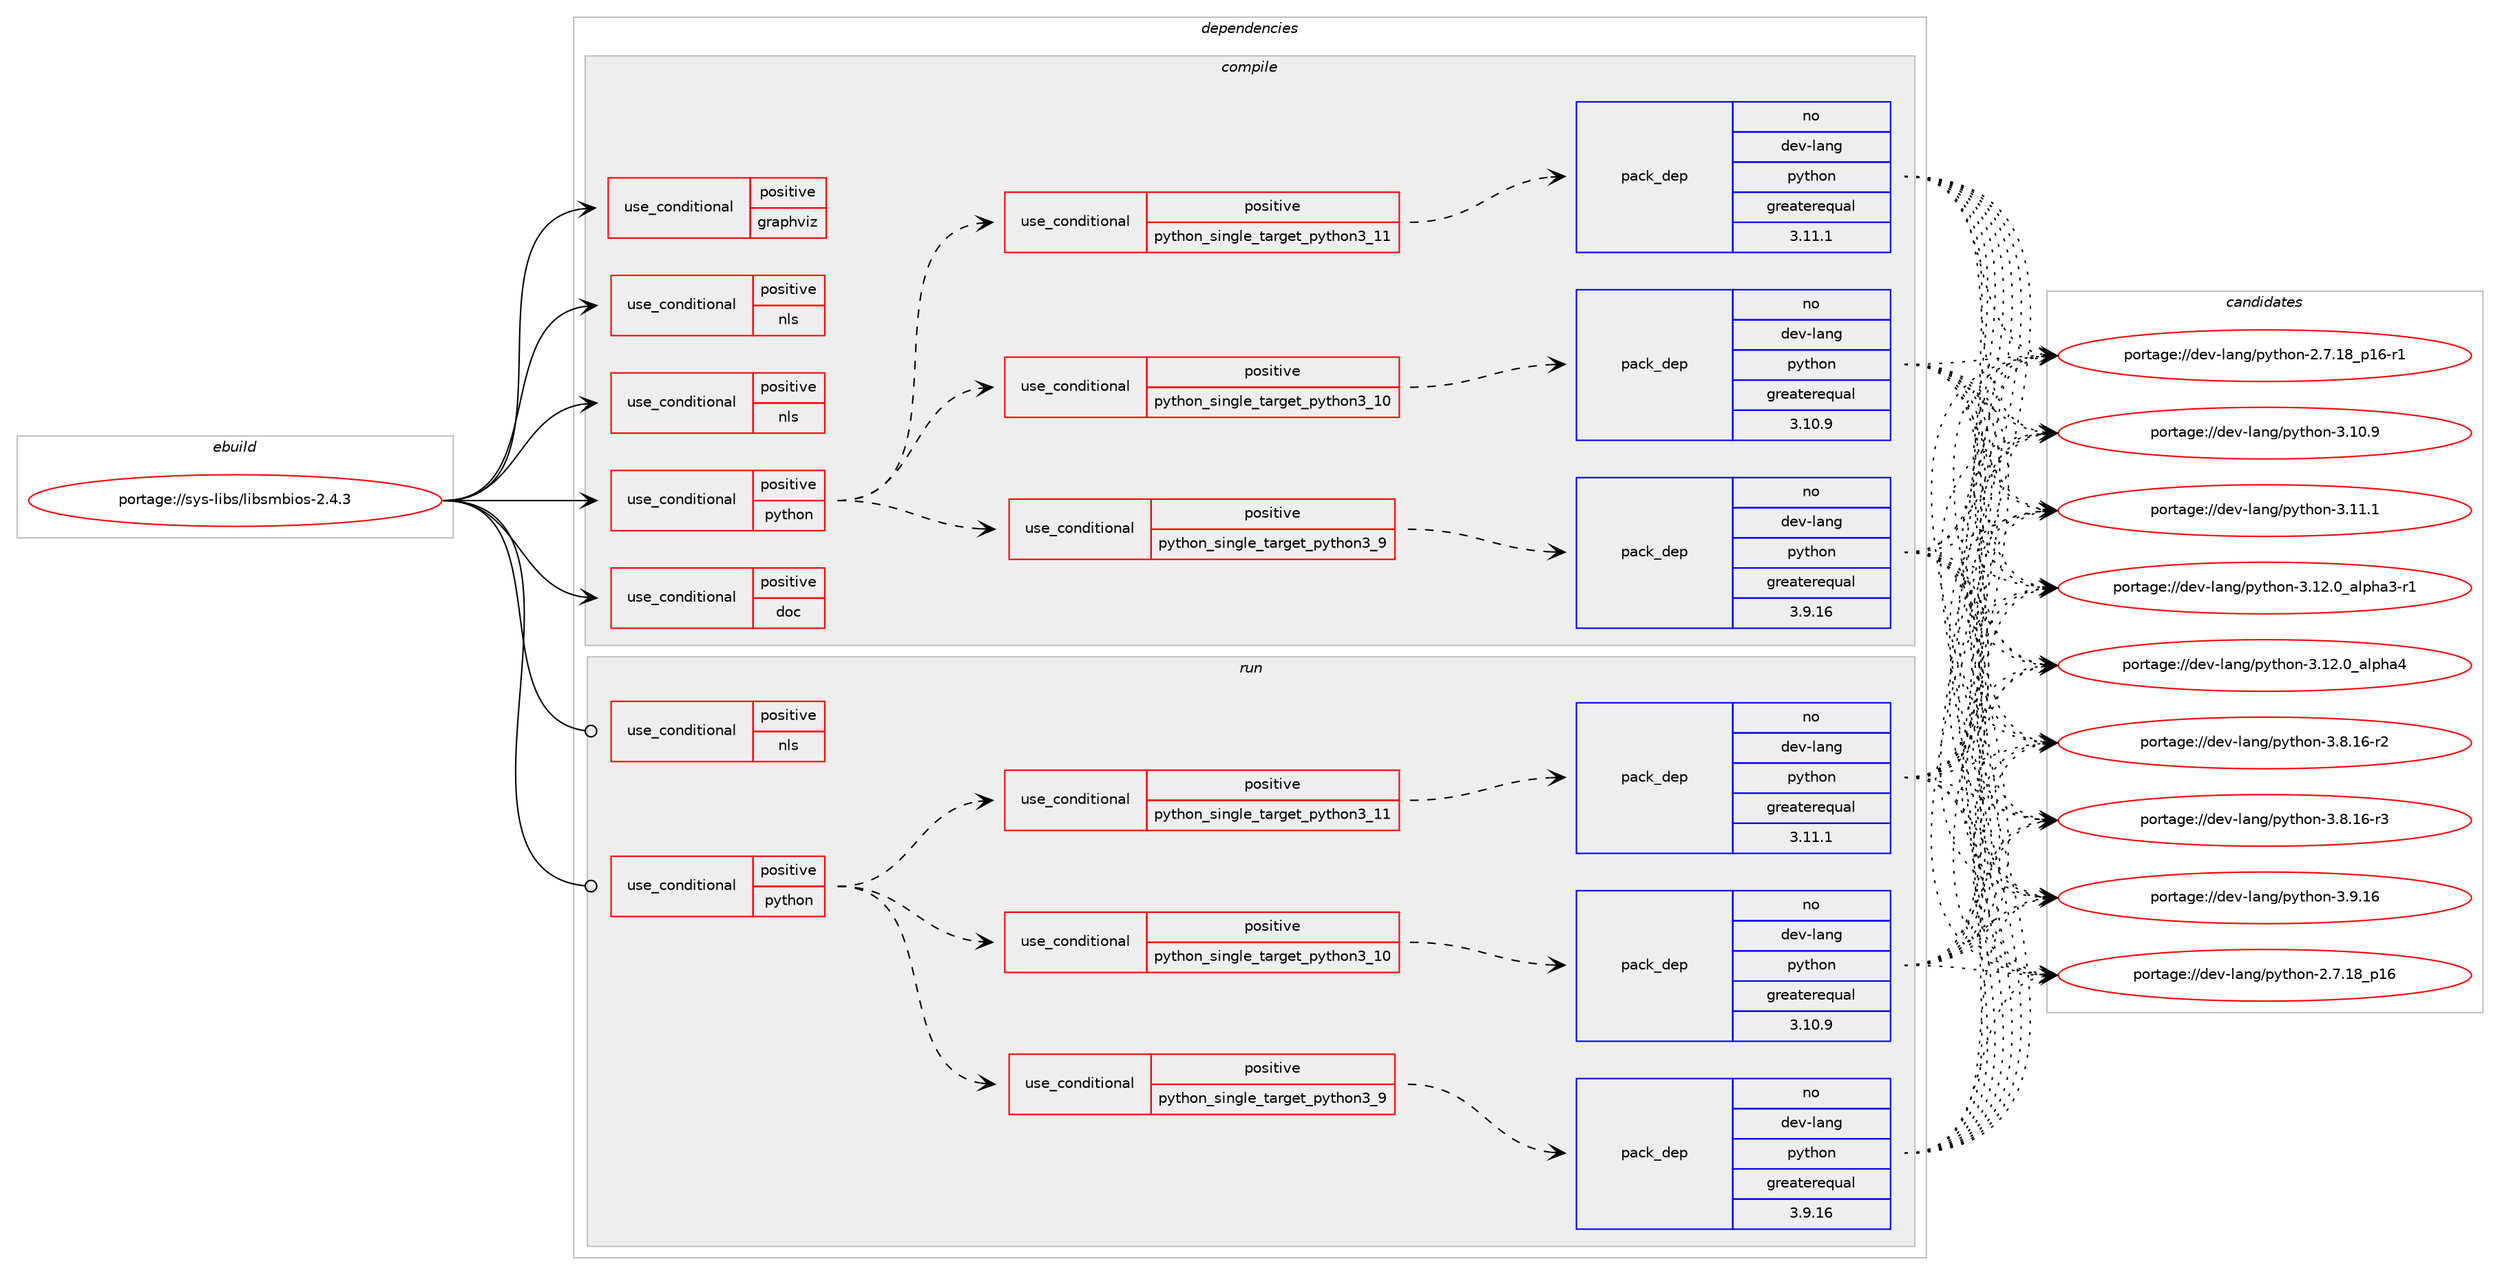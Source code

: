 digraph prolog {

# *************
# Graph options
# *************

newrank=true;
concentrate=true;
compound=true;
graph [rankdir=LR,fontname=Helvetica,fontsize=10,ranksep=1.5];#, ranksep=2.5, nodesep=0.2];
edge  [arrowhead=vee];
node  [fontname=Helvetica,fontsize=10];

# **********
# The ebuild
# **********

subgraph cluster_leftcol {
color=gray;
rank=same;
label=<<i>ebuild</i>>;
id [label="portage://sys-libs/libsmbios-2.4.3", color=red, width=4, href="../sys-libs/libsmbios-2.4.3.svg"];
}

# ****************
# The dependencies
# ****************

subgraph cluster_midcol {
color=gray;
label=<<i>dependencies</i>>;
subgraph cluster_compile {
fillcolor="#eeeeee";
style=filled;
label=<<i>compile</i>>;
subgraph cond6686 {
dependency10479 [label=<<TABLE BORDER="0" CELLBORDER="1" CELLSPACING="0" CELLPADDING="4"><TR><TD ROWSPAN="3" CELLPADDING="10">use_conditional</TD></TR><TR><TD>positive</TD></TR><TR><TD>doc</TD></TR></TABLE>>, shape=none, color=red];
# *** BEGIN UNKNOWN DEPENDENCY TYPE (TODO) ***
# dependency10479 -> package_dependency(portage://sys-libs/libsmbios-2.4.3,install,no,app-doc,doxygen,none,[,,],[],[])
# *** END UNKNOWN DEPENDENCY TYPE (TODO) ***

}
id:e -> dependency10479:w [weight=20,style="solid",arrowhead="vee"];
subgraph cond6687 {
dependency10480 [label=<<TABLE BORDER="0" CELLBORDER="1" CELLSPACING="0" CELLPADDING="4"><TR><TD ROWSPAN="3" CELLPADDING="10">use_conditional</TD></TR><TR><TD>positive</TD></TR><TR><TD>graphviz</TD></TR></TABLE>>, shape=none, color=red];
# *** BEGIN UNKNOWN DEPENDENCY TYPE (TODO) ***
# dependency10480 -> package_dependency(portage://sys-libs/libsmbios-2.4.3,install,no,media-gfx,graphviz,none,[,,],[],[])
# *** END UNKNOWN DEPENDENCY TYPE (TODO) ***

}
id:e -> dependency10480:w [weight=20,style="solid",arrowhead="vee"];
subgraph cond6688 {
dependency10481 [label=<<TABLE BORDER="0" CELLBORDER="1" CELLSPACING="0" CELLPADDING="4"><TR><TD ROWSPAN="3" CELLPADDING="10">use_conditional</TD></TR><TR><TD>positive</TD></TR><TR><TD>nls</TD></TR></TABLE>>, shape=none, color=red];
# *** BEGIN UNKNOWN DEPENDENCY TYPE (TODO) ***
# dependency10481 -> package_dependency(portage://sys-libs/libsmbios-2.4.3,install,no,sys-devel,gettext,none,[,,],[],[])
# *** END UNKNOWN DEPENDENCY TYPE (TODO) ***

}
id:e -> dependency10481:w [weight=20,style="solid",arrowhead="vee"];
subgraph cond6689 {
dependency10482 [label=<<TABLE BORDER="0" CELLBORDER="1" CELLSPACING="0" CELLPADDING="4"><TR><TD ROWSPAN="3" CELLPADDING="10">use_conditional</TD></TR><TR><TD>positive</TD></TR><TR><TD>nls</TD></TR></TABLE>>, shape=none, color=red];
# *** BEGIN UNKNOWN DEPENDENCY TYPE (TODO) ***
# dependency10482 -> package_dependency(portage://sys-libs/libsmbios-2.4.3,install,no,virtual,libintl,none,[,,],[],[])
# *** END UNKNOWN DEPENDENCY TYPE (TODO) ***

}
id:e -> dependency10482:w [weight=20,style="solid",arrowhead="vee"];
subgraph cond6690 {
dependency10483 [label=<<TABLE BORDER="0" CELLBORDER="1" CELLSPACING="0" CELLPADDING="4"><TR><TD ROWSPAN="3" CELLPADDING="10">use_conditional</TD></TR><TR><TD>positive</TD></TR><TR><TD>python</TD></TR></TABLE>>, shape=none, color=red];
subgraph cond6691 {
dependency10484 [label=<<TABLE BORDER="0" CELLBORDER="1" CELLSPACING="0" CELLPADDING="4"><TR><TD ROWSPAN="3" CELLPADDING="10">use_conditional</TD></TR><TR><TD>positive</TD></TR><TR><TD>python_single_target_python3_9</TD></TR></TABLE>>, shape=none, color=red];
subgraph pack3708 {
dependency10485 [label=<<TABLE BORDER="0" CELLBORDER="1" CELLSPACING="0" CELLPADDING="4" WIDTH="220"><TR><TD ROWSPAN="6" CELLPADDING="30">pack_dep</TD></TR><TR><TD WIDTH="110">no</TD></TR><TR><TD>dev-lang</TD></TR><TR><TD>python</TD></TR><TR><TD>greaterequal</TD></TR><TR><TD>3.9.16</TD></TR></TABLE>>, shape=none, color=blue];
}
dependency10484:e -> dependency10485:w [weight=20,style="dashed",arrowhead="vee"];
}
dependency10483:e -> dependency10484:w [weight=20,style="dashed",arrowhead="vee"];
subgraph cond6692 {
dependency10486 [label=<<TABLE BORDER="0" CELLBORDER="1" CELLSPACING="0" CELLPADDING="4"><TR><TD ROWSPAN="3" CELLPADDING="10">use_conditional</TD></TR><TR><TD>positive</TD></TR><TR><TD>python_single_target_python3_10</TD></TR></TABLE>>, shape=none, color=red];
subgraph pack3709 {
dependency10487 [label=<<TABLE BORDER="0" CELLBORDER="1" CELLSPACING="0" CELLPADDING="4" WIDTH="220"><TR><TD ROWSPAN="6" CELLPADDING="30">pack_dep</TD></TR><TR><TD WIDTH="110">no</TD></TR><TR><TD>dev-lang</TD></TR><TR><TD>python</TD></TR><TR><TD>greaterequal</TD></TR><TR><TD>3.10.9</TD></TR></TABLE>>, shape=none, color=blue];
}
dependency10486:e -> dependency10487:w [weight=20,style="dashed",arrowhead="vee"];
}
dependency10483:e -> dependency10486:w [weight=20,style="dashed",arrowhead="vee"];
subgraph cond6693 {
dependency10488 [label=<<TABLE BORDER="0" CELLBORDER="1" CELLSPACING="0" CELLPADDING="4"><TR><TD ROWSPAN="3" CELLPADDING="10">use_conditional</TD></TR><TR><TD>positive</TD></TR><TR><TD>python_single_target_python3_11</TD></TR></TABLE>>, shape=none, color=red];
subgraph pack3710 {
dependency10489 [label=<<TABLE BORDER="0" CELLBORDER="1" CELLSPACING="0" CELLPADDING="4" WIDTH="220"><TR><TD ROWSPAN="6" CELLPADDING="30">pack_dep</TD></TR><TR><TD WIDTH="110">no</TD></TR><TR><TD>dev-lang</TD></TR><TR><TD>python</TD></TR><TR><TD>greaterequal</TD></TR><TR><TD>3.11.1</TD></TR></TABLE>>, shape=none, color=blue];
}
dependency10488:e -> dependency10489:w [weight=20,style="dashed",arrowhead="vee"];
}
dependency10483:e -> dependency10488:w [weight=20,style="dashed",arrowhead="vee"];
}
id:e -> dependency10483:w [weight=20,style="solid",arrowhead="vee"];
# *** BEGIN UNKNOWN DEPENDENCY TYPE (TODO) ***
# id -> package_dependency(portage://sys-libs/libsmbios-2.4.3,install,no,dev-libs,libxml2,none,[,,],[],[])
# *** END UNKNOWN DEPENDENCY TYPE (TODO) ***

# *** BEGIN UNKNOWN DEPENDENCY TYPE (TODO) ***
# id -> package_dependency(portage://sys-libs/libsmbios-2.4.3,install,no,sys-libs,zlib,none,[,,],[],[])
# *** END UNKNOWN DEPENDENCY TYPE (TODO) ***

# *** BEGIN UNKNOWN DEPENDENCY TYPE (TODO) ***
# id -> package_dependency(portage://sys-libs/libsmbios-2.4.3,install,no,virtual,pkgconfig,none,[,,],[],[])
# *** END UNKNOWN DEPENDENCY TYPE (TODO) ***

}
subgraph cluster_compileandrun {
fillcolor="#eeeeee";
style=filled;
label=<<i>compile and run</i>>;
}
subgraph cluster_run {
fillcolor="#eeeeee";
style=filled;
label=<<i>run</i>>;
subgraph cond6694 {
dependency10490 [label=<<TABLE BORDER="0" CELLBORDER="1" CELLSPACING="0" CELLPADDING="4"><TR><TD ROWSPAN="3" CELLPADDING="10">use_conditional</TD></TR><TR><TD>positive</TD></TR><TR><TD>nls</TD></TR></TABLE>>, shape=none, color=red];
# *** BEGIN UNKNOWN DEPENDENCY TYPE (TODO) ***
# dependency10490 -> package_dependency(portage://sys-libs/libsmbios-2.4.3,run,no,virtual,libintl,none,[,,],[],[])
# *** END UNKNOWN DEPENDENCY TYPE (TODO) ***

}
id:e -> dependency10490:w [weight=20,style="solid",arrowhead="odot"];
subgraph cond6695 {
dependency10491 [label=<<TABLE BORDER="0" CELLBORDER="1" CELLSPACING="0" CELLPADDING="4"><TR><TD ROWSPAN="3" CELLPADDING="10">use_conditional</TD></TR><TR><TD>positive</TD></TR><TR><TD>python</TD></TR></TABLE>>, shape=none, color=red];
subgraph cond6696 {
dependency10492 [label=<<TABLE BORDER="0" CELLBORDER="1" CELLSPACING="0" CELLPADDING="4"><TR><TD ROWSPAN="3" CELLPADDING="10">use_conditional</TD></TR><TR><TD>positive</TD></TR><TR><TD>python_single_target_python3_9</TD></TR></TABLE>>, shape=none, color=red];
subgraph pack3711 {
dependency10493 [label=<<TABLE BORDER="0" CELLBORDER="1" CELLSPACING="0" CELLPADDING="4" WIDTH="220"><TR><TD ROWSPAN="6" CELLPADDING="30">pack_dep</TD></TR><TR><TD WIDTH="110">no</TD></TR><TR><TD>dev-lang</TD></TR><TR><TD>python</TD></TR><TR><TD>greaterequal</TD></TR><TR><TD>3.9.16</TD></TR></TABLE>>, shape=none, color=blue];
}
dependency10492:e -> dependency10493:w [weight=20,style="dashed",arrowhead="vee"];
}
dependency10491:e -> dependency10492:w [weight=20,style="dashed",arrowhead="vee"];
subgraph cond6697 {
dependency10494 [label=<<TABLE BORDER="0" CELLBORDER="1" CELLSPACING="0" CELLPADDING="4"><TR><TD ROWSPAN="3" CELLPADDING="10">use_conditional</TD></TR><TR><TD>positive</TD></TR><TR><TD>python_single_target_python3_10</TD></TR></TABLE>>, shape=none, color=red];
subgraph pack3712 {
dependency10495 [label=<<TABLE BORDER="0" CELLBORDER="1" CELLSPACING="0" CELLPADDING="4" WIDTH="220"><TR><TD ROWSPAN="6" CELLPADDING="30">pack_dep</TD></TR><TR><TD WIDTH="110">no</TD></TR><TR><TD>dev-lang</TD></TR><TR><TD>python</TD></TR><TR><TD>greaterequal</TD></TR><TR><TD>3.10.9</TD></TR></TABLE>>, shape=none, color=blue];
}
dependency10494:e -> dependency10495:w [weight=20,style="dashed",arrowhead="vee"];
}
dependency10491:e -> dependency10494:w [weight=20,style="dashed",arrowhead="vee"];
subgraph cond6698 {
dependency10496 [label=<<TABLE BORDER="0" CELLBORDER="1" CELLSPACING="0" CELLPADDING="4"><TR><TD ROWSPAN="3" CELLPADDING="10">use_conditional</TD></TR><TR><TD>positive</TD></TR><TR><TD>python_single_target_python3_11</TD></TR></TABLE>>, shape=none, color=red];
subgraph pack3713 {
dependency10497 [label=<<TABLE BORDER="0" CELLBORDER="1" CELLSPACING="0" CELLPADDING="4" WIDTH="220"><TR><TD ROWSPAN="6" CELLPADDING="30">pack_dep</TD></TR><TR><TD WIDTH="110">no</TD></TR><TR><TD>dev-lang</TD></TR><TR><TD>python</TD></TR><TR><TD>greaterequal</TD></TR><TR><TD>3.11.1</TD></TR></TABLE>>, shape=none, color=blue];
}
dependency10496:e -> dependency10497:w [weight=20,style="dashed",arrowhead="vee"];
}
dependency10491:e -> dependency10496:w [weight=20,style="dashed",arrowhead="vee"];
}
id:e -> dependency10491:w [weight=20,style="solid",arrowhead="odot"];
# *** BEGIN UNKNOWN DEPENDENCY TYPE (TODO) ***
# id -> package_dependency(portage://sys-libs/libsmbios-2.4.3,run,no,dev-libs,libxml2,none,[,,],[],[])
# *** END UNKNOWN DEPENDENCY TYPE (TODO) ***

# *** BEGIN UNKNOWN DEPENDENCY TYPE (TODO) ***
# id -> package_dependency(portage://sys-libs/libsmbios-2.4.3,run,no,sys-libs,zlib,none,[,,],[],[])
# *** END UNKNOWN DEPENDENCY TYPE (TODO) ***

}
}

# **************
# The candidates
# **************

subgraph cluster_choices {
rank=same;
color=gray;
label=<<i>candidates</i>>;

subgraph choice3708 {
color=black;
nodesep=1;
choice10010111845108971101034711212111610411111045504655464956951124954 [label="portage://dev-lang/python-2.7.18_p16", color=red, width=4,href="../dev-lang/python-2.7.18_p16.svg"];
choice100101118451089711010347112121116104111110455046554649569511249544511449 [label="portage://dev-lang/python-2.7.18_p16-r1", color=red, width=4,href="../dev-lang/python-2.7.18_p16-r1.svg"];
choice10010111845108971101034711212111610411111045514649484657 [label="portage://dev-lang/python-3.10.9", color=red, width=4,href="../dev-lang/python-3.10.9.svg"];
choice10010111845108971101034711212111610411111045514649494649 [label="portage://dev-lang/python-3.11.1", color=red, width=4,href="../dev-lang/python-3.11.1.svg"];
choice10010111845108971101034711212111610411111045514649504648959710811210497514511449 [label="portage://dev-lang/python-3.12.0_alpha3-r1", color=red, width=4,href="../dev-lang/python-3.12.0_alpha3-r1.svg"];
choice1001011184510897110103471121211161041111104551464950464895971081121049752 [label="portage://dev-lang/python-3.12.0_alpha4", color=red, width=4,href="../dev-lang/python-3.12.0_alpha4.svg"];
choice100101118451089711010347112121116104111110455146564649544511450 [label="portage://dev-lang/python-3.8.16-r2", color=red, width=4,href="../dev-lang/python-3.8.16-r2.svg"];
choice100101118451089711010347112121116104111110455146564649544511451 [label="portage://dev-lang/python-3.8.16-r3", color=red, width=4,href="../dev-lang/python-3.8.16-r3.svg"];
choice10010111845108971101034711212111610411111045514657464954 [label="portage://dev-lang/python-3.9.16", color=red, width=4,href="../dev-lang/python-3.9.16.svg"];
dependency10485:e -> choice10010111845108971101034711212111610411111045504655464956951124954:w [style=dotted,weight="100"];
dependency10485:e -> choice100101118451089711010347112121116104111110455046554649569511249544511449:w [style=dotted,weight="100"];
dependency10485:e -> choice10010111845108971101034711212111610411111045514649484657:w [style=dotted,weight="100"];
dependency10485:e -> choice10010111845108971101034711212111610411111045514649494649:w [style=dotted,weight="100"];
dependency10485:e -> choice10010111845108971101034711212111610411111045514649504648959710811210497514511449:w [style=dotted,weight="100"];
dependency10485:e -> choice1001011184510897110103471121211161041111104551464950464895971081121049752:w [style=dotted,weight="100"];
dependency10485:e -> choice100101118451089711010347112121116104111110455146564649544511450:w [style=dotted,weight="100"];
dependency10485:e -> choice100101118451089711010347112121116104111110455146564649544511451:w [style=dotted,weight="100"];
dependency10485:e -> choice10010111845108971101034711212111610411111045514657464954:w [style=dotted,weight="100"];
}
subgraph choice3709 {
color=black;
nodesep=1;
choice10010111845108971101034711212111610411111045504655464956951124954 [label="portage://dev-lang/python-2.7.18_p16", color=red, width=4,href="../dev-lang/python-2.7.18_p16.svg"];
choice100101118451089711010347112121116104111110455046554649569511249544511449 [label="portage://dev-lang/python-2.7.18_p16-r1", color=red, width=4,href="../dev-lang/python-2.7.18_p16-r1.svg"];
choice10010111845108971101034711212111610411111045514649484657 [label="portage://dev-lang/python-3.10.9", color=red, width=4,href="../dev-lang/python-3.10.9.svg"];
choice10010111845108971101034711212111610411111045514649494649 [label="portage://dev-lang/python-3.11.1", color=red, width=4,href="../dev-lang/python-3.11.1.svg"];
choice10010111845108971101034711212111610411111045514649504648959710811210497514511449 [label="portage://dev-lang/python-3.12.0_alpha3-r1", color=red, width=4,href="../dev-lang/python-3.12.0_alpha3-r1.svg"];
choice1001011184510897110103471121211161041111104551464950464895971081121049752 [label="portage://dev-lang/python-3.12.0_alpha4", color=red, width=4,href="../dev-lang/python-3.12.0_alpha4.svg"];
choice100101118451089711010347112121116104111110455146564649544511450 [label="portage://dev-lang/python-3.8.16-r2", color=red, width=4,href="../dev-lang/python-3.8.16-r2.svg"];
choice100101118451089711010347112121116104111110455146564649544511451 [label="portage://dev-lang/python-3.8.16-r3", color=red, width=4,href="../dev-lang/python-3.8.16-r3.svg"];
choice10010111845108971101034711212111610411111045514657464954 [label="portage://dev-lang/python-3.9.16", color=red, width=4,href="../dev-lang/python-3.9.16.svg"];
dependency10487:e -> choice10010111845108971101034711212111610411111045504655464956951124954:w [style=dotted,weight="100"];
dependency10487:e -> choice100101118451089711010347112121116104111110455046554649569511249544511449:w [style=dotted,weight="100"];
dependency10487:e -> choice10010111845108971101034711212111610411111045514649484657:w [style=dotted,weight="100"];
dependency10487:e -> choice10010111845108971101034711212111610411111045514649494649:w [style=dotted,weight="100"];
dependency10487:e -> choice10010111845108971101034711212111610411111045514649504648959710811210497514511449:w [style=dotted,weight="100"];
dependency10487:e -> choice1001011184510897110103471121211161041111104551464950464895971081121049752:w [style=dotted,weight="100"];
dependency10487:e -> choice100101118451089711010347112121116104111110455146564649544511450:w [style=dotted,weight="100"];
dependency10487:e -> choice100101118451089711010347112121116104111110455146564649544511451:w [style=dotted,weight="100"];
dependency10487:e -> choice10010111845108971101034711212111610411111045514657464954:w [style=dotted,weight="100"];
}
subgraph choice3710 {
color=black;
nodesep=1;
choice10010111845108971101034711212111610411111045504655464956951124954 [label="portage://dev-lang/python-2.7.18_p16", color=red, width=4,href="../dev-lang/python-2.7.18_p16.svg"];
choice100101118451089711010347112121116104111110455046554649569511249544511449 [label="portage://dev-lang/python-2.7.18_p16-r1", color=red, width=4,href="../dev-lang/python-2.7.18_p16-r1.svg"];
choice10010111845108971101034711212111610411111045514649484657 [label="portage://dev-lang/python-3.10.9", color=red, width=4,href="../dev-lang/python-3.10.9.svg"];
choice10010111845108971101034711212111610411111045514649494649 [label="portage://dev-lang/python-3.11.1", color=red, width=4,href="../dev-lang/python-3.11.1.svg"];
choice10010111845108971101034711212111610411111045514649504648959710811210497514511449 [label="portage://dev-lang/python-3.12.0_alpha3-r1", color=red, width=4,href="../dev-lang/python-3.12.0_alpha3-r1.svg"];
choice1001011184510897110103471121211161041111104551464950464895971081121049752 [label="portage://dev-lang/python-3.12.0_alpha4", color=red, width=4,href="../dev-lang/python-3.12.0_alpha4.svg"];
choice100101118451089711010347112121116104111110455146564649544511450 [label="portage://dev-lang/python-3.8.16-r2", color=red, width=4,href="../dev-lang/python-3.8.16-r2.svg"];
choice100101118451089711010347112121116104111110455146564649544511451 [label="portage://dev-lang/python-3.8.16-r3", color=red, width=4,href="../dev-lang/python-3.8.16-r3.svg"];
choice10010111845108971101034711212111610411111045514657464954 [label="portage://dev-lang/python-3.9.16", color=red, width=4,href="../dev-lang/python-3.9.16.svg"];
dependency10489:e -> choice10010111845108971101034711212111610411111045504655464956951124954:w [style=dotted,weight="100"];
dependency10489:e -> choice100101118451089711010347112121116104111110455046554649569511249544511449:w [style=dotted,weight="100"];
dependency10489:e -> choice10010111845108971101034711212111610411111045514649484657:w [style=dotted,weight="100"];
dependency10489:e -> choice10010111845108971101034711212111610411111045514649494649:w [style=dotted,weight="100"];
dependency10489:e -> choice10010111845108971101034711212111610411111045514649504648959710811210497514511449:w [style=dotted,weight="100"];
dependency10489:e -> choice1001011184510897110103471121211161041111104551464950464895971081121049752:w [style=dotted,weight="100"];
dependency10489:e -> choice100101118451089711010347112121116104111110455146564649544511450:w [style=dotted,weight="100"];
dependency10489:e -> choice100101118451089711010347112121116104111110455146564649544511451:w [style=dotted,weight="100"];
dependency10489:e -> choice10010111845108971101034711212111610411111045514657464954:w [style=dotted,weight="100"];
}
subgraph choice3711 {
color=black;
nodesep=1;
choice10010111845108971101034711212111610411111045504655464956951124954 [label="portage://dev-lang/python-2.7.18_p16", color=red, width=4,href="../dev-lang/python-2.7.18_p16.svg"];
choice100101118451089711010347112121116104111110455046554649569511249544511449 [label="portage://dev-lang/python-2.7.18_p16-r1", color=red, width=4,href="../dev-lang/python-2.7.18_p16-r1.svg"];
choice10010111845108971101034711212111610411111045514649484657 [label="portage://dev-lang/python-3.10.9", color=red, width=4,href="../dev-lang/python-3.10.9.svg"];
choice10010111845108971101034711212111610411111045514649494649 [label="portage://dev-lang/python-3.11.1", color=red, width=4,href="../dev-lang/python-3.11.1.svg"];
choice10010111845108971101034711212111610411111045514649504648959710811210497514511449 [label="portage://dev-lang/python-3.12.0_alpha3-r1", color=red, width=4,href="../dev-lang/python-3.12.0_alpha3-r1.svg"];
choice1001011184510897110103471121211161041111104551464950464895971081121049752 [label="portage://dev-lang/python-3.12.0_alpha4", color=red, width=4,href="../dev-lang/python-3.12.0_alpha4.svg"];
choice100101118451089711010347112121116104111110455146564649544511450 [label="portage://dev-lang/python-3.8.16-r2", color=red, width=4,href="../dev-lang/python-3.8.16-r2.svg"];
choice100101118451089711010347112121116104111110455146564649544511451 [label="portage://dev-lang/python-3.8.16-r3", color=red, width=4,href="../dev-lang/python-3.8.16-r3.svg"];
choice10010111845108971101034711212111610411111045514657464954 [label="portage://dev-lang/python-3.9.16", color=red, width=4,href="../dev-lang/python-3.9.16.svg"];
dependency10493:e -> choice10010111845108971101034711212111610411111045504655464956951124954:w [style=dotted,weight="100"];
dependency10493:e -> choice100101118451089711010347112121116104111110455046554649569511249544511449:w [style=dotted,weight="100"];
dependency10493:e -> choice10010111845108971101034711212111610411111045514649484657:w [style=dotted,weight="100"];
dependency10493:e -> choice10010111845108971101034711212111610411111045514649494649:w [style=dotted,weight="100"];
dependency10493:e -> choice10010111845108971101034711212111610411111045514649504648959710811210497514511449:w [style=dotted,weight="100"];
dependency10493:e -> choice1001011184510897110103471121211161041111104551464950464895971081121049752:w [style=dotted,weight="100"];
dependency10493:e -> choice100101118451089711010347112121116104111110455146564649544511450:w [style=dotted,weight="100"];
dependency10493:e -> choice100101118451089711010347112121116104111110455146564649544511451:w [style=dotted,weight="100"];
dependency10493:e -> choice10010111845108971101034711212111610411111045514657464954:w [style=dotted,weight="100"];
}
subgraph choice3712 {
color=black;
nodesep=1;
choice10010111845108971101034711212111610411111045504655464956951124954 [label="portage://dev-lang/python-2.7.18_p16", color=red, width=4,href="../dev-lang/python-2.7.18_p16.svg"];
choice100101118451089711010347112121116104111110455046554649569511249544511449 [label="portage://dev-lang/python-2.7.18_p16-r1", color=red, width=4,href="../dev-lang/python-2.7.18_p16-r1.svg"];
choice10010111845108971101034711212111610411111045514649484657 [label="portage://dev-lang/python-3.10.9", color=red, width=4,href="../dev-lang/python-3.10.9.svg"];
choice10010111845108971101034711212111610411111045514649494649 [label="portage://dev-lang/python-3.11.1", color=red, width=4,href="../dev-lang/python-3.11.1.svg"];
choice10010111845108971101034711212111610411111045514649504648959710811210497514511449 [label="portage://dev-lang/python-3.12.0_alpha3-r1", color=red, width=4,href="../dev-lang/python-3.12.0_alpha3-r1.svg"];
choice1001011184510897110103471121211161041111104551464950464895971081121049752 [label="portage://dev-lang/python-3.12.0_alpha4", color=red, width=4,href="../dev-lang/python-3.12.0_alpha4.svg"];
choice100101118451089711010347112121116104111110455146564649544511450 [label="portage://dev-lang/python-3.8.16-r2", color=red, width=4,href="../dev-lang/python-3.8.16-r2.svg"];
choice100101118451089711010347112121116104111110455146564649544511451 [label="portage://dev-lang/python-3.8.16-r3", color=red, width=4,href="../dev-lang/python-3.8.16-r3.svg"];
choice10010111845108971101034711212111610411111045514657464954 [label="portage://dev-lang/python-3.9.16", color=red, width=4,href="../dev-lang/python-3.9.16.svg"];
dependency10495:e -> choice10010111845108971101034711212111610411111045504655464956951124954:w [style=dotted,weight="100"];
dependency10495:e -> choice100101118451089711010347112121116104111110455046554649569511249544511449:w [style=dotted,weight="100"];
dependency10495:e -> choice10010111845108971101034711212111610411111045514649484657:w [style=dotted,weight="100"];
dependency10495:e -> choice10010111845108971101034711212111610411111045514649494649:w [style=dotted,weight="100"];
dependency10495:e -> choice10010111845108971101034711212111610411111045514649504648959710811210497514511449:w [style=dotted,weight="100"];
dependency10495:e -> choice1001011184510897110103471121211161041111104551464950464895971081121049752:w [style=dotted,weight="100"];
dependency10495:e -> choice100101118451089711010347112121116104111110455146564649544511450:w [style=dotted,weight="100"];
dependency10495:e -> choice100101118451089711010347112121116104111110455146564649544511451:w [style=dotted,weight="100"];
dependency10495:e -> choice10010111845108971101034711212111610411111045514657464954:w [style=dotted,weight="100"];
}
subgraph choice3713 {
color=black;
nodesep=1;
choice10010111845108971101034711212111610411111045504655464956951124954 [label="portage://dev-lang/python-2.7.18_p16", color=red, width=4,href="../dev-lang/python-2.7.18_p16.svg"];
choice100101118451089711010347112121116104111110455046554649569511249544511449 [label="portage://dev-lang/python-2.7.18_p16-r1", color=red, width=4,href="../dev-lang/python-2.7.18_p16-r1.svg"];
choice10010111845108971101034711212111610411111045514649484657 [label="portage://dev-lang/python-3.10.9", color=red, width=4,href="../dev-lang/python-3.10.9.svg"];
choice10010111845108971101034711212111610411111045514649494649 [label="portage://dev-lang/python-3.11.1", color=red, width=4,href="../dev-lang/python-3.11.1.svg"];
choice10010111845108971101034711212111610411111045514649504648959710811210497514511449 [label="portage://dev-lang/python-3.12.0_alpha3-r1", color=red, width=4,href="../dev-lang/python-3.12.0_alpha3-r1.svg"];
choice1001011184510897110103471121211161041111104551464950464895971081121049752 [label="portage://dev-lang/python-3.12.0_alpha4", color=red, width=4,href="../dev-lang/python-3.12.0_alpha4.svg"];
choice100101118451089711010347112121116104111110455146564649544511450 [label="portage://dev-lang/python-3.8.16-r2", color=red, width=4,href="../dev-lang/python-3.8.16-r2.svg"];
choice100101118451089711010347112121116104111110455146564649544511451 [label="portage://dev-lang/python-3.8.16-r3", color=red, width=4,href="../dev-lang/python-3.8.16-r3.svg"];
choice10010111845108971101034711212111610411111045514657464954 [label="portage://dev-lang/python-3.9.16", color=red, width=4,href="../dev-lang/python-3.9.16.svg"];
dependency10497:e -> choice10010111845108971101034711212111610411111045504655464956951124954:w [style=dotted,weight="100"];
dependency10497:e -> choice100101118451089711010347112121116104111110455046554649569511249544511449:w [style=dotted,weight="100"];
dependency10497:e -> choice10010111845108971101034711212111610411111045514649484657:w [style=dotted,weight="100"];
dependency10497:e -> choice10010111845108971101034711212111610411111045514649494649:w [style=dotted,weight="100"];
dependency10497:e -> choice10010111845108971101034711212111610411111045514649504648959710811210497514511449:w [style=dotted,weight="100"];
dependency10497:e -> choice1001011184510897110103471121211161041111104551464950464895971081121049752:w [style=dotted,weight="100"];
dependency10497:e -> choice100101118451089711010347112121116104111110455146564649544511450:w [style=dotted,weight="100"];
dependency10497:e -> choice100101118451089711010347112121116104111110455146564649544511451:w [style=dotted,weight="100"];
dependency10497:e -> choice10010111845108971101034711212111610411111045514657464954:w [style=dotted,weight="100"];
}
}

}
